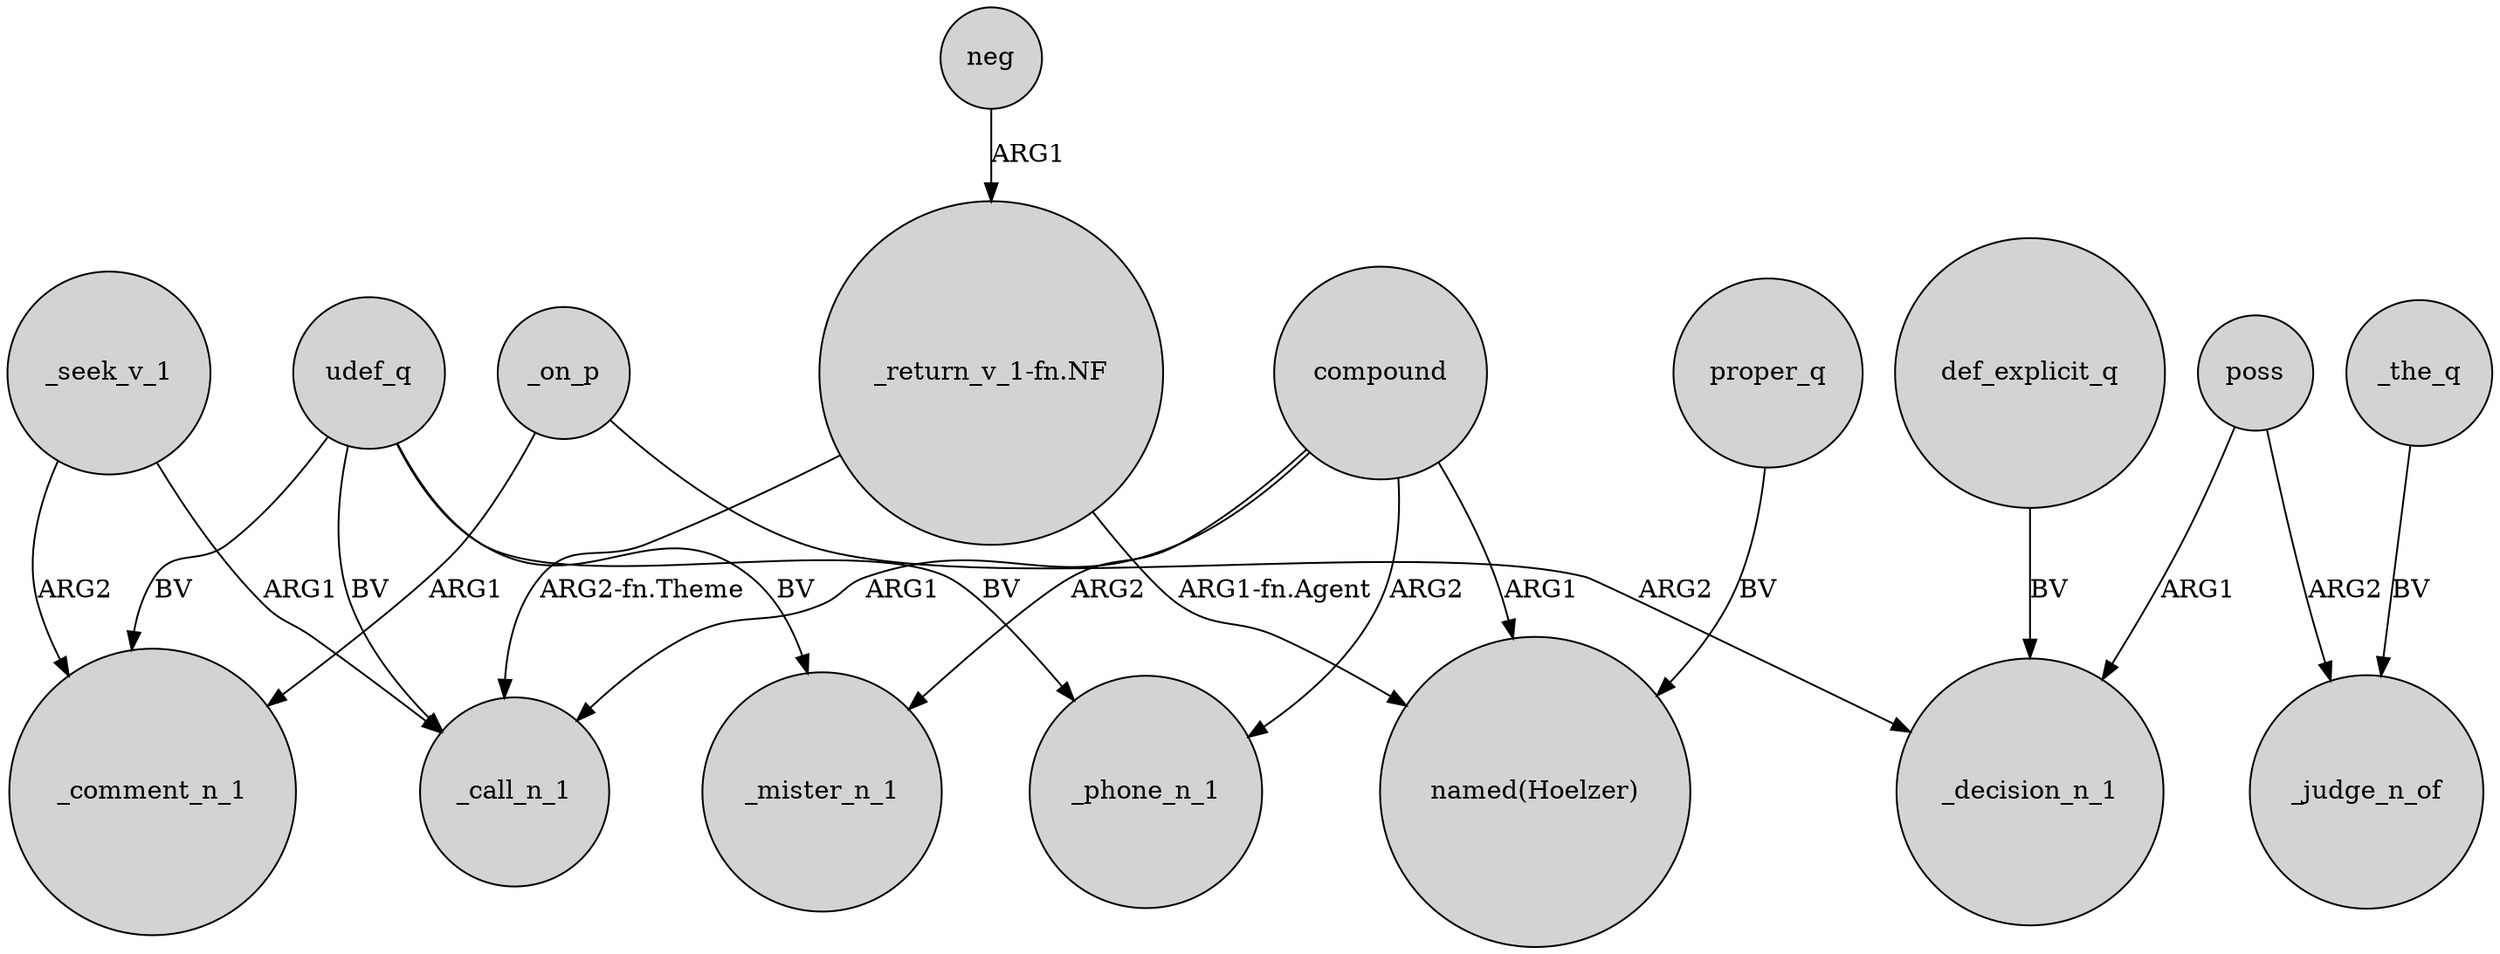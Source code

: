 digraph {
	node [shape=circle style=filled]
	_on_p -> _comment_n_1 [label=ARG1]
	compound -> _mister_n_1 [label=ARG2]
	compound -> "named(Hoelzer)" [label=ARG1]
	udef_q -> _mister_n_1 [label=BV]
	compound -> _phone_n_1 [label=ARG2]
	udef_q -> _comment_n_1 [label=BV]
	_seek_v_1 -> _comment_n_1 [label=ARG2]
	neg -> "_return_v_1-fn.NF" [label=ARG1]
	_on_p -> _decision_n_1 [label=ARG2]
	poss -> _decision_n_1 [label=ARG1]
	def_explicit_q -> _decision_n_1 [label=BV]
	"_return_v_1-fn.NF" -> "named(Hoelzer)" [label="ARG1-fn.Agent"]
	"_return_v_1-fn.NF" -> _call_n_1 [label="ARG2-fn.Theme"]
	poss -> _judge_n_of [label=ARG2]
	compound -> _call_n_1 [label=ARG1]
	_seek_v_1 -> _call_n_1 [label=ARG1]
	_the_q -> _judge_n_of [label=BV]
	udef_q -> _phone_n_1 [label=BV]
	proper_q -> "named(Hoelzer)" [label=BV]
	udef_q -> _call_n_1 [label=BV]
}
